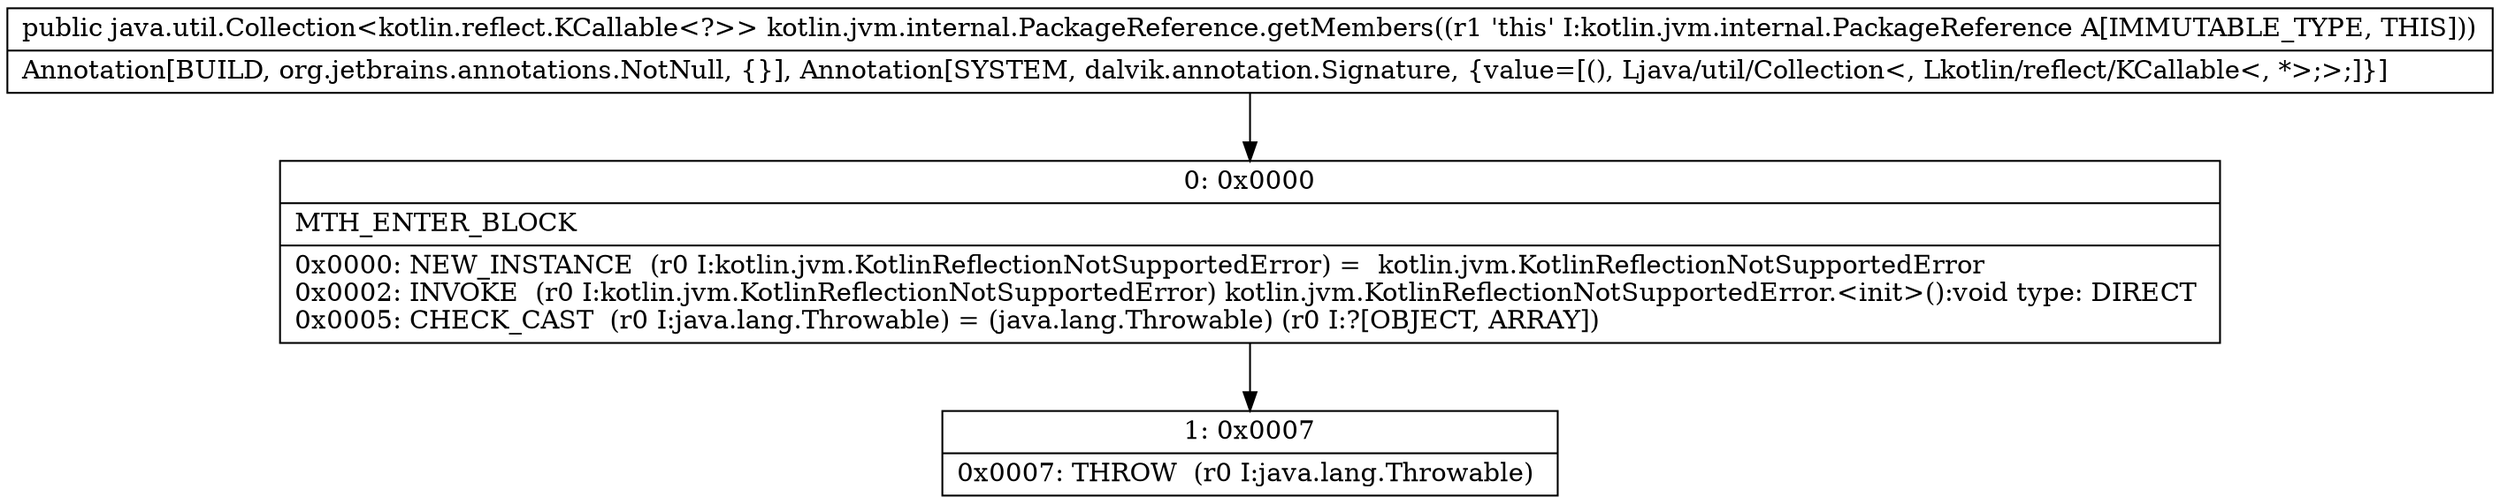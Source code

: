 digraph "CFG forkotlin.jvm.internal.PackageReference.getMembers()Ljava\/util\/Collection;" {
Node_0 [shape=record,label="{0\:\ 0x0000|MTH_ENTER_BLOCK\l|0x0000: NEW_INSTANCE  (r0 I:kotlin.jvm.KotlinReflectionNotSupportedError) =  kotlin.jvm.KotlinReflectionNotSupportedError \l0x0002: INVOKE  (r0 I:kotlin.jvm.KotlinReflectionNotSupportedError) kotlin.jvm.KotlinReflectionNotSupportedError.\<init\>():void type: DIRECT \l0x0005: CHECK_CAST  (r0 I:java.lang.Throwable) = (java.lang.Throwable) (r0 I:?[OBJECT, ARRAY]) \l}"];
Node_1 [shape=record,label="{1\:\ 0x0007|0x0007: THROW  (r0 I:java.lang.Throwable) \l}"];
MethodNode[shape=record,label="{public java.util.Collection\<kotlin.reflect.KCallable\<?\>\> kotlin.jvm.internal.PackageReference.getMembers((r1 'this' I:kotlin.jvm.internal.PackageReference A[IMMUTABLE_TYPE, THIS]))  | Annotation[BUILD, org.jetbrains.annotations.NotNull, \{\}], Annotation[SYSTEM, dalvik.annotation.Signature, \{value=[(), Ljava\/util\/Collection\<, Lkotlin\/reflect\/KCallable\<, *\>;\>;]\}]\l}"];
MethodNode -> Node_0;
Node_0 -> Node_1;
}

